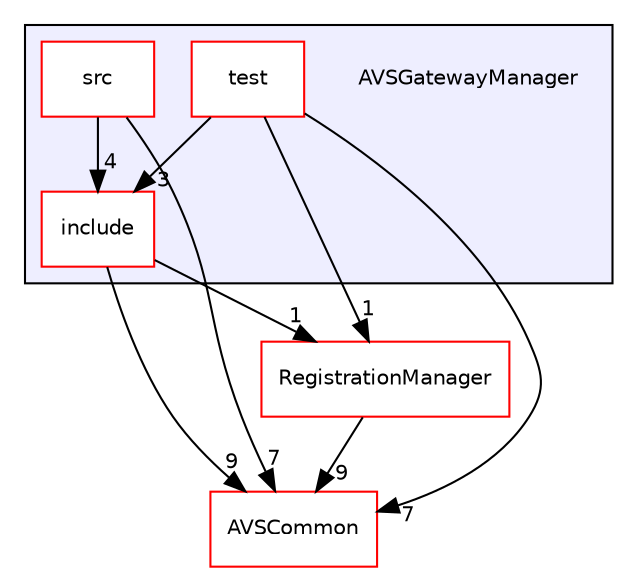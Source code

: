 digraph "/home/ANT.AMAZON.COM/womw/workplace/1.19_release/doxy/avs-device-sdk/AVSGatewayManager" {
  compound=true
  node [ fontsize="10", fontname="Helvetica"];
  edge [ labelfontsize="10", labelfontname="Helvetica"];
  subgraph clusterdir_393484519c59ac99088674c9b5ebc5b9 {
    graph [ bgcolor="#eeeeff", pencolor="black", label="" URL="dir_393484519c59ac99088674c9b5ebc5b9.html"];
    dir_393484519c59ac99088674c9b5ebc5b9 [shape=plaintext label="AVSGatewayManager"];
    dir_93cb2441605e861868ee09096766059d [shape=box label="include" color="red" fillcolor="white" style="filled" URL="dir_93cb2441605e861868ee09096766059d.html"];
    dir_fbd38a7cc650a7f1278835b7d1c2a9eb [shape=box label="src" color="red" fillcolor="white" style="filled" URL="dir_fbd38a7cc650a7f1278835b7d1c2a9eb.html"];
    dir_3452ac387f4a812fbaa78b3d7d3fb653 [shape=box label="test" color="red" fillcolor="white" style="filled" URL="dir_3452ac387f4a812fbaa78b3d7d3fb653.html"];
  }
  dir_13e65effb2bde530b17b3d5eefcd0266 [shape=box label="AVSCommon" fillcolor="white" style="filled" color="red" URL="dir_13e65effb2bde530b17b3d5eefcd0266.html"];
  dir_b14333b5607b47fe7356eaa790107bd3 [shape=box label="RegistrationManager" fillcolor="white" style="filled" color="red" URL="dir_b14333b5607b47fe7356eaa790107bd3.html"];
  dir_93cb2441605e861868ee09096766059d->dir_13e65effb2bde530b17b3d5eefcd0266 [headlabel="9", labeldistance=1.5 headhref="dir_000140_000017.html"];
  dir_93cb2441605e861868ee09096766059d->dir_b14333b5607b47fe7356eaa790107bd3 [headlabel="1", labeldistance=1.5 headhref="dir_000140_000361.html"];
  dir_b14333b5607b47fe7356eaa790107bd3->dir_13e65effb2bde530b17b3d5eefcd0266 [headlabel="9", labeldistance=1.5 headhref="dir_000361_000017.html"];
  dir_3452ac387f4a812fbaa78b3d7d3fb653->dir_93cb2441605e861868ee09096766059d [headlabel="3", labeldistance=1.5 headhref="dir_000145_000140.html"];
  dir_3452ac387f4a812fbaa78b3d7d3fb653->dir_13e65effb2bde530b17b3d5eefcd0266 [headlabel="7", labeldistance=1.5 headhref="dir_000145_000017.html"];
  dir_3452ac387f4a812fbaa78b3d7d3fb653->dir_b14333b5607b47fe7356eaa790107bd3 [headlabel="1", labeldistance=1.5 headhref="dir_000145_000361.html"];
  dir_fbd38a7cc650a7f1278835b7d1c2a9eb->dir_93cb2441605e861868ee09096766059d [headlabel="4", labeldistance=1.5 headhref="dir_000143_000140.html"];
  dir_fbd38a7cc650a7f1278835b7d1c2a9eb->dir_13e65effb2bde530b17b3d5eefcd0266 [headlabel="7", labeldistance=1.5 headhref="dir_000143_000017.html"];
}
